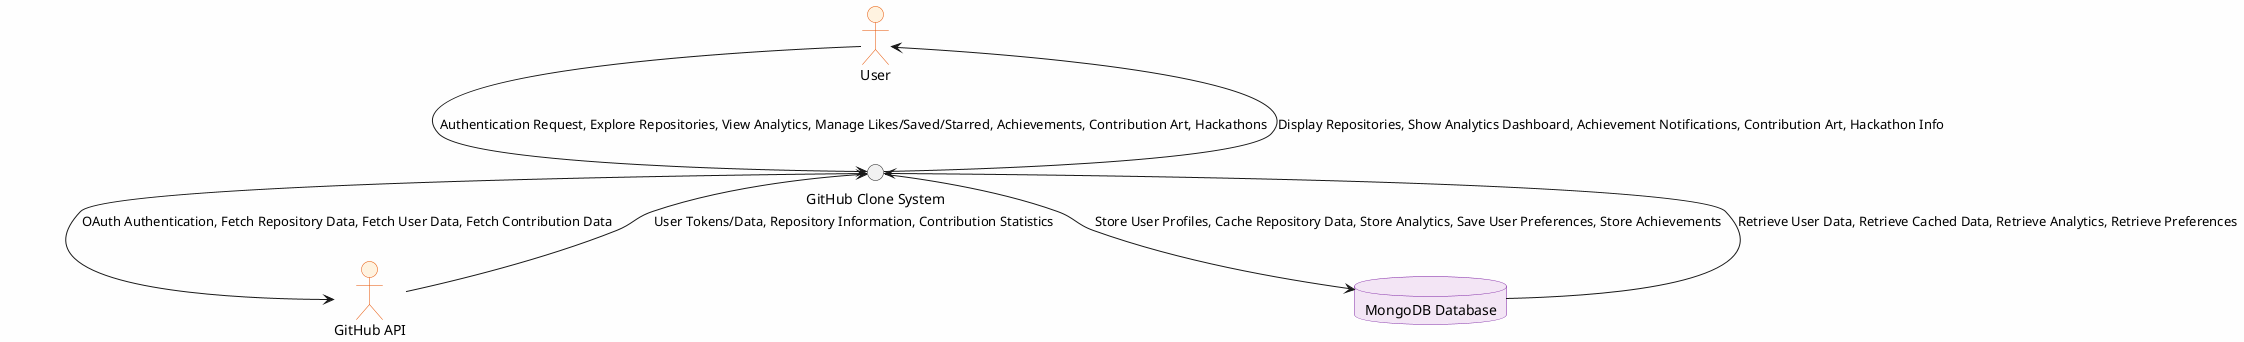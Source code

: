 @startuml DFD_Level_0
top to bottom direction

skinparam backgroundColor #FEFEFE
skinparam actorBackgroundColor #FFF3E0
skinparam actorBorderColor #E65100
skinparam actorFontColor #000000
skinparam databaseBackgroundColor #F3E5F5
skinparam databaseBorderColor #7B1FA2
skinparam databaseFontColor #000000

actor "User" as User
actor "GitHub API" as API
() "GitHub Clone System" as System
database "MongoDB Database" as DB

User --> System : Authentication Request, Explore Repositories, View Analytics, Manage Likes/Saved/Starred, Achievements, Contribution Art, Hackathons
System --> API : OAuth Authentication, Fetch Repository Data, Fetch User Data, Fetch Contribution Data
API --> System : User Tokens/Data, Repository Information, Contribution Statistics
System --> DB : Store User Profiles, Cache Repository Data, Store Analytics, Save User Preferences, Store Achievements
DB --> System : Retrieve User Data, Retrieve Cached Data, Retrieve Analytics, Retrieve Preferences
System --> User : Display Repositories, Show Analytics Dashboard, Achievement Notifications, Contribution Art, Hackathon Info
@enduml
